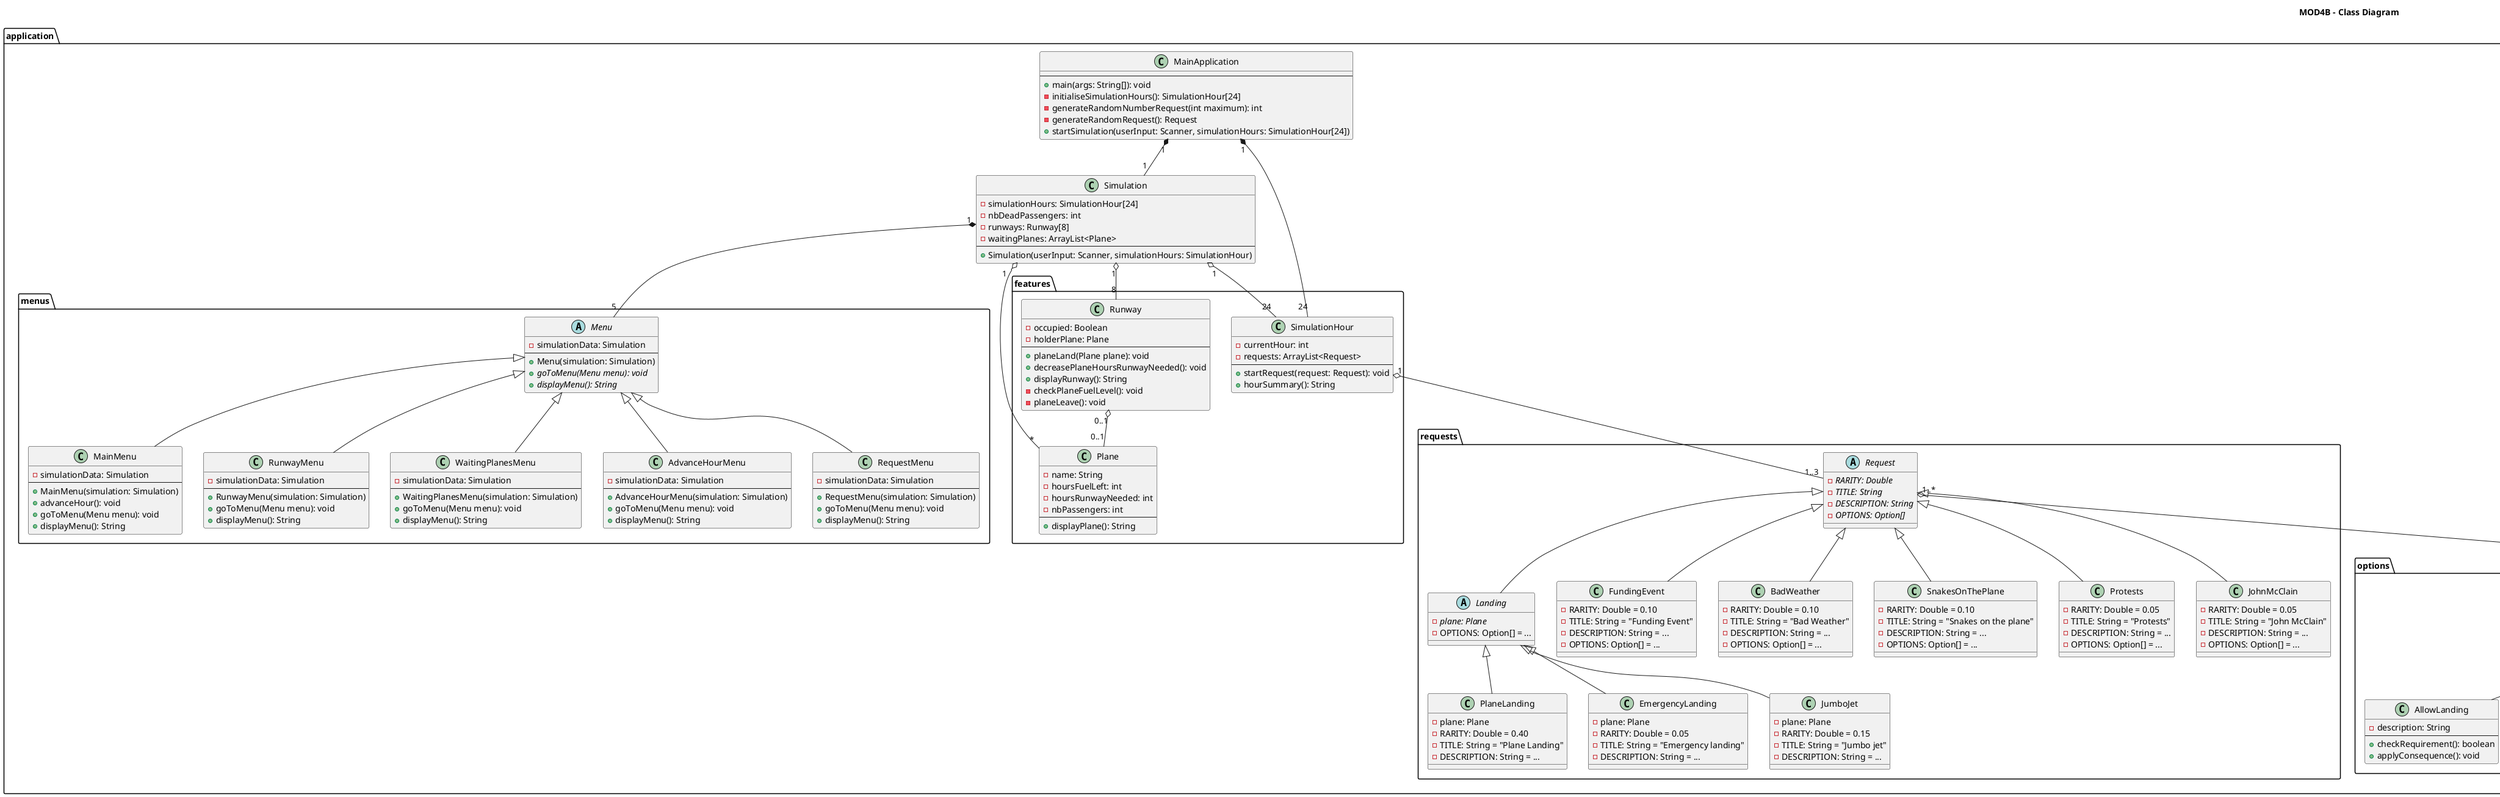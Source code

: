 @startuml

title MOD4B - Class Diagram

package application {

  class MainApplication {
    --
    + main(args: String[]): void
    - initialiseSimulationHours(): SimulationHour[24]
    - generateRandomNumberRequest(int maximum): int
    - generateRandomRequest(): Request
    + startSimulation(userInput: Scanner, simulationHours: SimulationHour[24])
  }
    
  class Simulation {
    - simulationHours: SimulationHour[24]
    - nbDeadPassengers: int
    - runways: Runway[8]
    - waitingPlanes: ArrayList<Plane>
    --
    + Simulation(userInput: Scanner, simulationHours: SimulationHour)
  }
  
  package features {
  
    class SimulationHour {
        - currentHour: int
        - requests: ArrayList<Request>
        --
        + startRequest(request: Request): void
        + hourSummary(): String
    }
  
    class Runway {
      - occupied: Boolean
      - holderPlane: Plane
      --
      + planeLand(Plane plane): void
      + decreasePlaneHoursRunwayNeeded(): void
      + displayRunway(): String
      - checkPlaneFuelLevel(): void
      - planeLeave(): void
    }

    class Plane {
        - name: String
        - hoursFuelLeft: int
        - hoursRunwayNeeded: int
        - nbPassengers: int
        --
        + displayPlane(): String
    }

  }

  package menus {
    
    abstract Menu {
      - simulationData: Simulation
      --
      + Menu(simulation: Simulation)
      {abstract} + goToMenu(Menu menu): void
      {abstract} + displayMenu(): String
    }

    class MainMenu extends Menu {
      - simulationData: Simulation
      --
      + MainMenu(simulation: Simulation)
      + advanceHour(): void
      + goToMenu(Menu menu): void
      + displayMenu(): String
    }

    class RunwayMenu extends Menu {
        - simulationData: Simulation
        --
        + RunwayMenu(simulation: Simulation)
        + goToMenu(Menu menu): void
        + displayMenu(): String
    }

    class WaitingPlanesMenu extends Menu {
        - simulationData: Simulation
        --
        + WaitingPlanesMenu(simulation: Simulation)
        + goToMenu(Menu menu): void
        + displayMenu(): String
    }

    class AdvanceHourMenu extends Menu {
        - simulationData: Simulation
        --
        + AdvanceHourMenu(simulation: Simulation)
        + goToMenu(Menu menu): void
        + displayMenu(): String
    }

    class RequestMenu extends Menu {
        - simulationData: Simulation
        --
        + RequestMenu(simulation: Simulation)
        + goToMenu(Menu menu): void
        + displayMenu(): String
    }
  
  }  

  package requests {
    
    abstract Request {
      {abstract} - RARITY: Double
      {abstract} - TITLE: String
      {abstract} - DESCRIPTION: String
      {abstract} - OPTIONS: Option[]
    }
        
    abstract Landing extends Request {
       {abstract} - plane: Plane
      - OPTIONS: Option[] = ...
    }

    class PlaneLanding extends Landing {
      - plane: Plane
      - RARITY: Double = 0.40
      - TITLE: String = "Plane Landing"
      - DESCRIPTION: String = ...
    }

    class EmergencyLanding extends Landing {
      - plane: Plane
      - RARITY: Double = 0.05
      - TITLE: String = "Emergency landing"
      - DESCRIPTION: String = ...
    }

    class FundingEvent extends Request {
      - RARITY: Double = 0.10
      - TITLE: String = "Funding Event"
      - DESCRIPTION: String = ...
      - OPTIONS: Option[] = ...
    }

    class JumboJet extends Landing {
      - plane: Plane
      - RARITY: Double = 0.15
      - TITLE: String = "Jumbo jet"
      - DESCRIPTION: String = ...
    }

    class BadWeather extends Request {
      - RARITY: Double = 0.10
      - TITLE: String = "Bad Weather"
      - DESCRIPTION: String = ...
      - OPTIONS: Option[] = ...
    }

    class SnakesOnThePlane extends Request {
      - RARITY: Double = 0.10
      - TITLE: String = "Snakes on the plane"
      - DESCRIPTION: String = ...
      - OPTIONS: Option[] = ...
    }

    class Protests extends Request {
      - RARITY: Double = 0.05
      - TITLE: String = "Protests"
      - DESCRIPTION: String = ...
      - OPTIONS: Option[] = ...
    }

    class JohnMcClain extends Request {
      - RARITY: Double = 0.05
      - TITLE: String = "John McClain"
      - DESCRIPTION: String = ...
      - OPTIONS: Option[] = ...
    }
  }
  
  package options {
  
    abstract Option {
      {abstract} - description: String
      --
      {abstract} + checkRequirement(): Boolean
      {abstract} + applyConsequence(): void
      {abstract} + displayOption(): String
    }
    
    class AllowLanding extends Option {
      - description: String
      --
      + checkRequirement(): boolean
      + applyConsequence(): void
    }
    
    class PlaceOnStandby extends Option {
      - description: String
      --
      + checkRequirement(): boolean
      + applyConsequence(): void
    }
    
    class EmptyRandomRunway extends Option {
      - description: String
      --
      + checkRequirement(): boolean
      + applyConsequence(): void
    }
    
    class RescueTeam extends Option {
      - description: String
      --
      + checkRequirement(): boolean
      + applyConsequence(): void
    }
    
    class AirRefueling extends Option {
      - description: String
      --
      + checkRequirement(): boolean
      + applyConsequence(): void
    }
    
    class CrossWinds extends Option {
      - description: String
      --
      + checkRequirement(): boolean
      + applyConsequence(): void
    }
    
    class IcyRunWays extends Option {
      - description: String
      --
      + checkRequirement(): boolean
      + applyConsequence(): void
    }
    
    class IceStorm extends Option {
      - description: String
      --
      + checkRequirement(): boolean
      + applyConsequence(): void
    }
    
    class LetThemLand extends Option {
      - description: String
      --
      + checkRequirement(): boolean
      + applyConsequence(): void
    }
    
    class RefuseThem extends Option {
      - description: String
      --
      + checkRequirement(): boolean
      + applyConsequence(): void
    }
    
    class AllowThemTheSpaceToProtest extends Option {
      - description: String
      --
      + checkRequirement(): boolean
      + applyConsequence(): void
    }
    
    class GetPoliceInvolved extends Option {
      - description: String
      --
      + checkRequirement(): boolean
      + applyConsequence(): void
    }
    
    class LetThePlanesLandAnyways extends Option {
      - description: String
      --
      + checkRequirement(): boolean
      + applyConsequence(): void
    }
    
    class LockdownTheRunway extends Option {
      - description: String
      --
      + checkRequirement(): boolean
      + applyConsequence(): void
    }
    
    class LetTheManGo extends Option {
      - description: String
      --
      + checkRequirement(): boolean
      + applyConsequence(): void
    }
  
  }

  MainApplication "1" *-- "1" Simulation
  MainApplication "1" *-- "24" SimulationHour
  Menu "5" -up-* "1" Simulation
  Request "1..3" -up-o "1" SimulationHour
  Request "1..*" o-- "2..*" Option
  Simulation "1" o-- "24" SimulationHour
  Simulation "1" o-- "8" Runway
  Simulation "1" o-- "*" Plane
  Runway "0..1" o-- "0..1" Plane

}

@enduml
